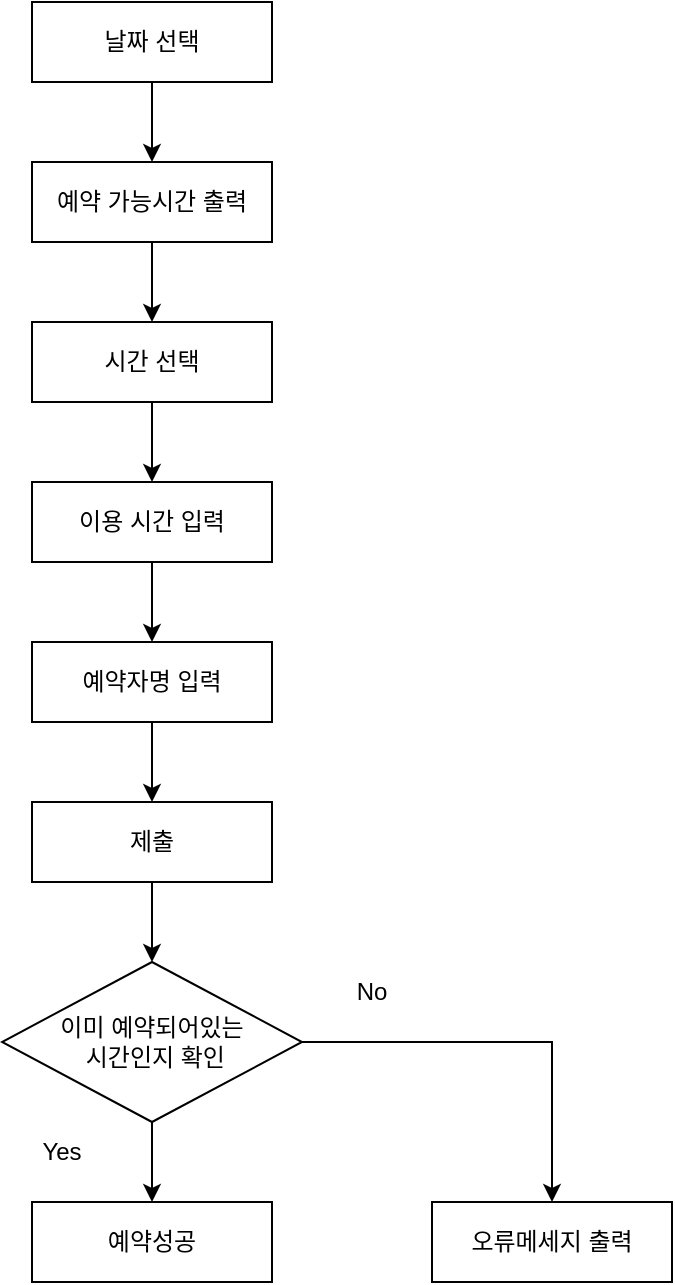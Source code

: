 <mxfile version="22.0.8" type="device">
  <diagram name="페이지-1" id="DnTFwPDd8gwN8_5_6HRJ">
    <mxGraphModel dx="1434" dy="764" grid="1" gridSize="10" guides="1" tooltips="1" connect="1" arrows="1" fold="1" page="1" pageScale="1" pageWidth="827" pageHeight="1169" math="0" shadow="0">
      <root>
        <mxCell id="0" />
        <mxCell id="1" parent="0" />
        <mxCell id="_RKtf8iU_6AYDTrKtQMn-7" style="edgeStyle=orthogonalEdgeStyle;rounded=0;orthogonalLoop=1;jettySize=auto;html=1;" edge="1" parent="1" source="_RKtf8iU_6AYDTrKtQMn-1" target="_RKtf8iU_6AYDTrKtQMn-3">
          <mxGeometry relative="1" as="geometry" />
        </mxCell>
        <mxCell id="_RKtf8iU_6AYDTrKtQMn-1" value="날짜 선택" style="rounded=0;whiteSpace=wrap;html=1;" vertex="1" parent="1">
          <mxGeometry x="80" y="40" width="120" height="40" as="geometry" />
        </mxCell>
        <mxCell id="_RKtf8iU_6AYDTrKtQMn-8" style="edgeStyle=orthogonalEdgeStyle;rounded=0;orthogonalLoop=1;jettySize=auto;html=1;entryX=0.5;entryY=0;entryDx=0;entryDy=0;" edge="1" parent="1" source="_RKtf8iU_6AYDTrKtQMn-3" target="_RKtf8iU_6AYDTrKtQMn-5">
          <mxGeometry relative="1" as="geometry" />
        </mxCell>
        <mxCell id="_RKtf8iU_6AYDTrKtQMn-3" value="예약 가능시간 출력" style="rounded=0;whiteSpace=wrap;html=1;" vertex="1" parent="1">
          <mxGeometry x="80" y="120" width="120" height="40" as="geometry" />
        </mxCell>
        <mxCell id="_RKtf8iU_6AYDTrKtQMn-12" style="edgeStyle=orthogonalEdgeStyle;rounded=0;orthogonalLoop=1;jettySize=auto;html=1;entryX=0.5;entryY=0;entryDx=0;entryDy=0;" edge="1" parent="1" source="_RKtf8iU_6AYDTrKtQMn-5" target="_RKtf8iU_6AYDTrKtQMn-9">
          <mxGeometry relative="1" as="geometry" />
        </mxCell>
        <mxCell id="_RKtf8iU_6AYDTrKtQMn-5" value="시간 선택" style="rounded=0;whiteSpace=wrap;html=1;" vertex="1" parent="1">
          <mxGeometry x="80" y="200" width="120" height="40" as="geometry" />
        </mxCell>
        <mxCell id="_RKtf8iU_6AYDTrKtQMn-13" style="edgeStyle=orthogonalEdgeStyle;rounded=0;orthogonalLoop=1;jettySize=auto;html=1;entryX=0.5;entryY=0;entryDx=0;entryDy=0;" edge="1" parent="1" source="_RKtf8iU_6AYDTrKtQMn-9" target="_RKtf8iU_6AYDTrKtQMn-10">
          <mxGeometry relative="1" as="geometry" />
        </mxCell>
        <mxCell id="_RKtf8iU_6AYDTrKtQMn-9" value="이용 시간 입력" style="rounded=0;whiteSpace=wrap;html=1;" vertex="1" parent="1">
          <mxGeometry x="80" y="280" width="120" height="40" as="geometry" />
        </mxCell>
        <mxCell id="_RKtf8iU_6AYDTrKtQMn-14" style="edgeStyle=orthogonalEdgeStyle;rounded=0;orthogonalLoop=1;jettySize=auto;html=1;entryX=0.5;entryY=0;entryDx=0;entryDy=0;" edge="1" parent="1" source="_RKtf8iU_6AYDTrKtQMn-10" target="_RKtf8iU_6AYDTrKtQMn-11">
          <mxGeometry relative="1" as="geometry" />
        </mxCell>
        <mxCell id="_RKtf8iU_6AYDTrKtQMn-10" value="예약자명 입력" style="rounded=0;whiteSpace=wrap;html=1;" vertex="1" parent="1">
          <mxGeometry x="80" y="360" width="120" height="40" as="geometry" />
        </mxCell>
        <mxCell id="_RKtf8iU_6AYDTrKtQMn-18" style="edgeStyle=orthogonalEdgeStyle;rounded=0;orthogonalLoop=1;jettySize=auto;html=1;entryX=0.5;entryY=0;entryDx=0;entryDy=0;" edge="1" parent="1" source="_RKtf8iU_6AYDTrKtQMn-11" target="_RKtf8iU_6AYDTrKtQMn-17">
          <mxGeometry relative="1" as="geometry" />
        </mxCell>
        <mxCell id="_RKtf8iU_6AYDTrKtQMn-11" value="제출" style="rounded=0;whiteSpace=wrap;html=1;" vertex="1" parent="1">
          <mxGeometry x="80" y="440" width="120" height="40" as="geometry" />
        </mxCell>
        <mxCell id="_RKtf8iU_6AYDTrKtQMn-15" value="예약성공" style="rounded=0;whiteSpace=wrap;html=1;" vertex="1" parent="1">
          <mxGeometry x="80" y="640" width="120" height="40" as="geometry" />
        </mxCell>
        <mxCell id="_RKtf8iU_6AYDTrKtQMn-19" style="edgeStyle=orthogonalEdgeStyle;rounded=0;orthogonalLoop=1;jettySize=auto;html=1;entryX=0.5;entryY=0;entryDx=0;entryDy=0;" edge="1" parent="1" source="_RKtf8iU_6AYDTrKtQMn-17" target="_RKtf8iU_6AYDTrKtQMn-15">
          <mxGeometry relative="1" as="geometry" />
        </mxCell>
        <mxCell id="_RKtf8iU_6AYDTrKtQMn-22" style="edgeStyle=orthogonalEdgeStyle;rounded=0;orthogonalLoop=1;jettySize=auto;html=1;entryX=0.5;entryY=0;entryDx=0;entryDy=0;" edge="1" parent="1" source="_RKtf8iU_6AYDTrKtQMn-17" target="_RKtf8iU_6AYDTrKtQMn-21">
          <mxGeometry relative="1" as="geometry" />
        </mxCell>
        <mxCell id="_RKtf8iU_6AYDTrKtQMn-17" value="이미 예약되어있는&lt;br&gt;&amp;nbsp;시간인지 확인" style="rhombus;whiteSpace=wrap;html=1;" vertex="1" parent="1">
          <mxGeometry x="65" y="520" width="150" height="80" as="geometry" />
        </mxCell>
        <mxCell id="_RKtf8iU_6AYDTrKtQMn-20" value="Yes" style="text;html=1;strokeColor=none;fillColor=none;align=center;verticalAlign=middle;whiteSpace=wrap;rounded=0;" vertex="1" parent="1">
          <mxGeometry x="65" y="600" width="60" height="30" as="geometry" />
        </mxCell>
        <mxCell id="_RKtf8iU_6AYDTrKtQMn-21" value="오류메세지 출력" style="rounded=0;whiteSpace=wrap;html=1;" vertex="1" parent="1">
          <mxGeometry x="280" y="640" width="120" height="40" as="geometry" />
        </mxCell>
        <mxCell id="_RKtf8iU_6AYDTrKtQMn-23" value="No" style="text;html=1;strokeColor=none;fillColor=none;align=center;verticalAlign=middle;whiteSpace=wrap;rounded=0;" vertex="1" parent="1">
          <mxGeometry x="220" y="520" width="60" height="30" as="geometry" />
        </mxCell>
      </root>
    </mxGraphModel>
  </diagram>
</mxfile>
